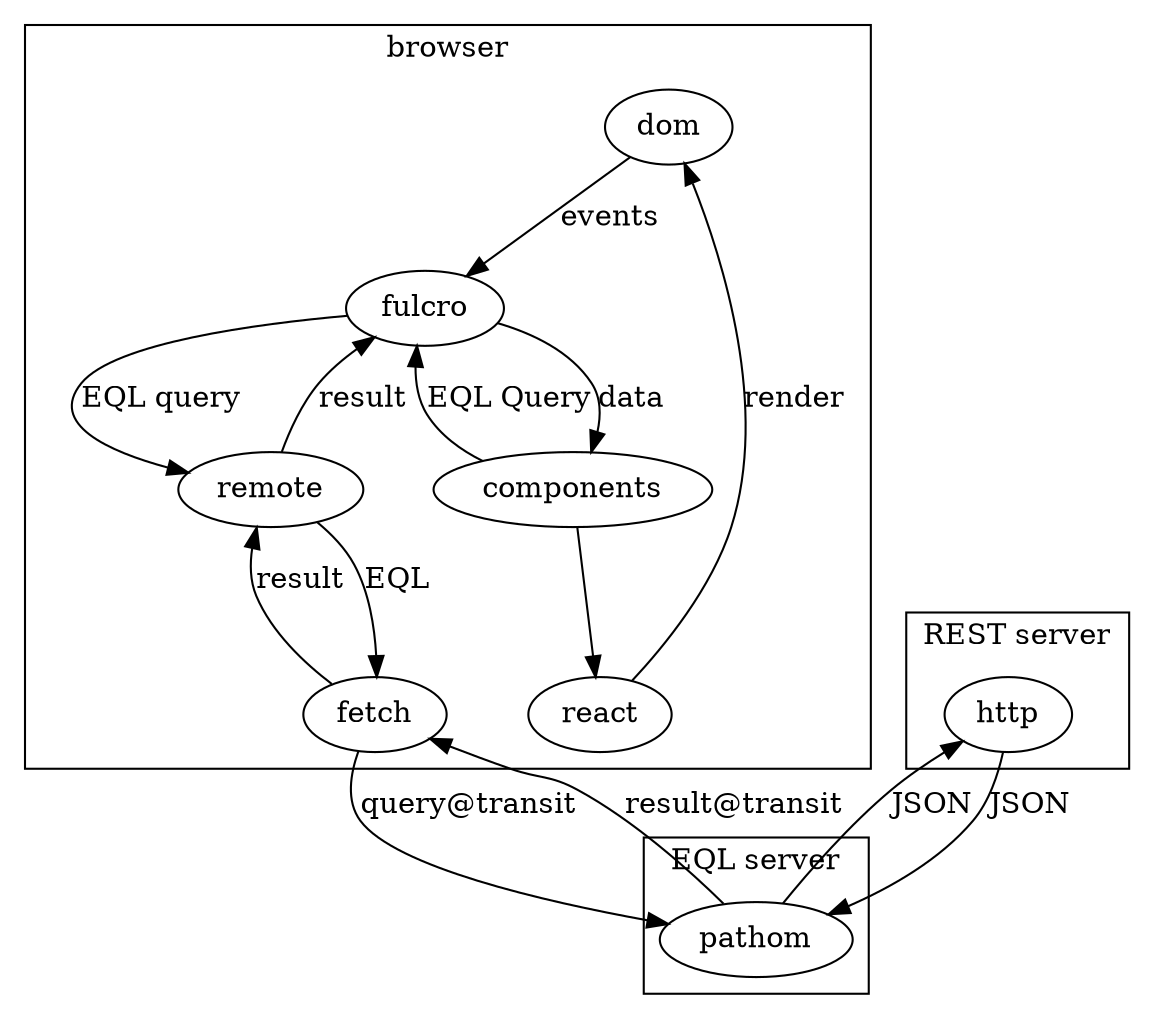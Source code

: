 digraph G {
    subgraph cluster_browser_eql {
    dom -> fulcro [label = "events"]
    fulcro -> remote [label = "EQL query"]
    remote -> fulcro [label = "result"]
    remote -> fetch [label = "EQL"]
    components -> fulcro [label = "EQL Query"]
    fetch -> remote [label = "result"]

    fulcro -> components [label = "data"]
    components -> react
    react -> dom [label = "render"]
    label = "browser";
    }

    subgraph cluster_server_eql {
    label = "EQL server";
    fetch -> pathom [label = "query@transit"]
    pathom -> fetch [label = "result@transit"]
    }

    subgraph cluster_server_rest {
    label = "REST server";
    pathom -> http [label = "JSON"]
    http -> pathom [label = "JSON"]
    }
}
